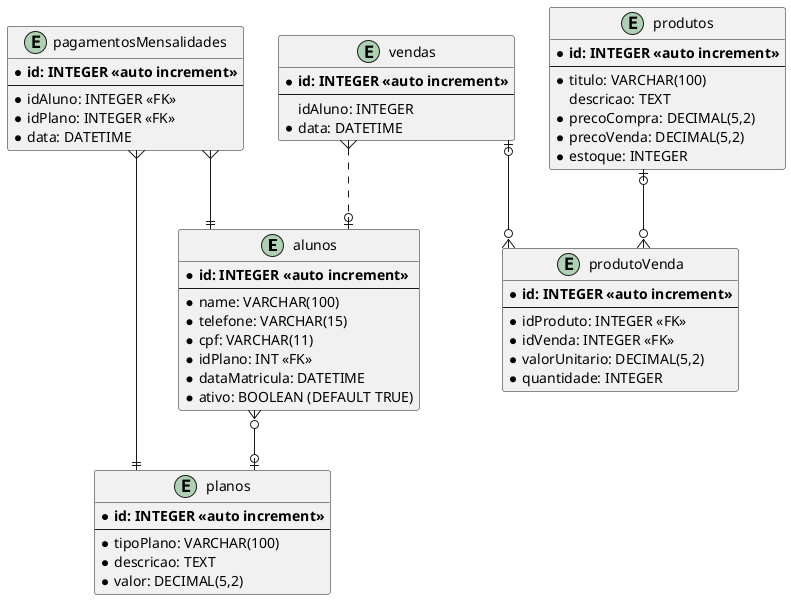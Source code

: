 @startuml TitaniumDBSchema
skinparam linetype ortho

entity "alunos" {
* **id: INTEGER <<auto increment>>**
--
*name: VARCHAR(100)
*telefone: VARCHAR(15)
*cpf: VARCHAR(11)
*idPlano: INT <<FK>>
*dataMatricula: DATETIME
*ativo: BOOLEAN (DEFAULT TRUE)
}

entity "produtos" {
* **id: INTEGER <<auto increment>>**
--
*titulo: VARCHAR(100)
 descricao: TEXT
*precoCompra: DECIMAL(5,2)
*precoVenda: DECIMAL(5,2)
*estoque: INTEGER
}


entity "vendas" {
* **id: INTEGER <<auto increment>>**
--
 idAluno: INTEGER
*data: DATETIME
}

entity "produtoVenda" {
* **id: INTEGER <<auto increment>>**
--
*idProduto: INTEGER <<FK>>
*idVenda: INTEGER <<FK>>
*valorUnitario: DECIMAL(5,2)
*quantidade: INTEGER
}

entity "planos" {
* **id: INTEGER <<auto increment>>**
--
*tipoPlano: VARCHAR(100)
*descricao: TEXT
*valor: DECIMAL(5,2)
}

entity "pagamentosMensalidades" {
* **id: INTEGER <<auto increment>>**
--
*idAluno: INTEGER <<FK>>
*idPlano: INTEGER <<FK>>
*data: DATETIME
}

alunos }o--o|planos
vendas |o--o{ produtoVenda
produtos |o--o{ produtoVenda
pagamentosMensalidades }--|| alunos
pagamentosMensalidades }--|| planos
vendas }..o| alunos
@enduml